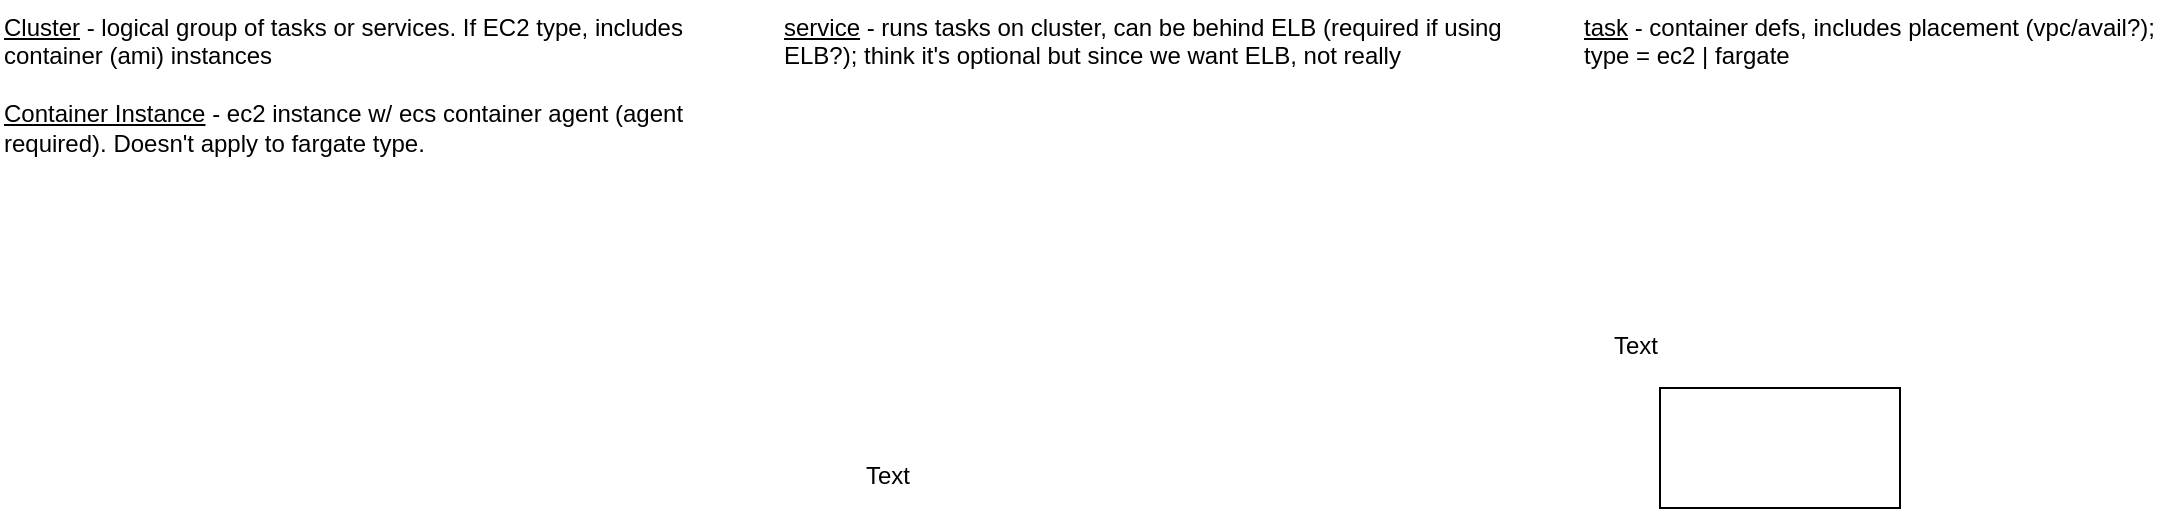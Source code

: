 <mxfile userAgent="Mozilla/5.0 (X11; Linux x86_64) AppleWebKit/537.36 (KHTML, like Gecko) draw.io/8.8.0 Chrome/61.0.316.100 Electron/2.0.2 Safari/537.36" version="9.3.2" editor="www.draw.io" type="device"><diagram id="ee11460b-7e16-0784-164b-7b673bc44919" name="Page-1"><mxGraphModel dx="1426" dy="856" grid="1" gridSize="10" guides="1" tooltips="1" connect="1" arrows="1" fold="1" page="1" pageScale="1" pageWidth="1100" pageHeight="850" background="#ffffff" math="0" shadow="0"><root><mxCell id="0"/><mxCell id="1" parent="0"/><mxCell id="2" value="" style="rounded=0;whiteSpace=wrap;html=1;" vertex="1" parent="1"><mxGeometry x="840" y="200" width="120" height="60" as="geometry"/></mxCell><mxCell id="3" value="Text" style="text;html=1;resizable=0;points=[];autosize=1;align=left;verticalAlign=top;spacingTop=-4;" vertex="1" parent="1"><mxGeometry x="815" y="169" width="40" height="20" as="geometry"/></mxCell><mxCell id="4" value="&lt;u&gt;Cluster&lt;/u&gt; - logical group of tasks or services. If EC2 type, includes container (ami) instances&lt;br&gt;&lt;br&gt;&lt;u&gt;Container Instance&lt;/u&gt; - ec2 instance w/ ecs container agent (agent required). Doesn't apply to fargate type.&lt;br&gt;" style="text;html=1;strokeColor=none;fillColor=none;align=left;verticalAlign=top;whiteSpace=wrap;rounded=0;labelPosition=center;verticalLabelPosition=middle;" vertex="1" parent="1"><mxGeometry x="10" y="6" width="370" height="120" as="geometry"/></mxCell><mxCell id="6" value="Text" style="text;html=1;resizable=0;points=[];autosize=1;align=left;verticalAlign=top;spacingTop=-4;" vertex="1" parent="1"><mxGeometry x="441" y="234" width="40" height="20" as="geometry"/></mxCell><mxCell id="7" value="&lt;u&gt;service&lt;/u&gt;&amp;nbsp;- runs tasks on cluster, can be behind ELB (required if using ELB?); think it's optional but since we want ELB, not really&lt;br&gt;" style="text;html=1;strokeColor=none;fillColor=none;align=left;verticalAlign=top;whiteSpace=wrap;rounded=0;labelPosition=center;verticalLabelPosition=middle;" vertex="1" parent="1"><mxGeometry x="400" y="6" width="370" height="120" as="geometry"/></mxCell><mxCell id="8" value="&lt;u&gt;task&lt;/u&gt;&amp;nbsp;- container defs, includes placement (vpc/avail?); type = ec2 | fargate&lt;br&gt;" style="text;html=1;strokeColor=none;fillColor=none;align=left;verticalAlign=top;whiteSpace=wrap;rounded=0;labelPosition=center;verticalLabelPosition=middle;" vertex="1" parent="1"><mxGeometry x="800" y="6" width="290" height="120" as="geometry"/></mxCell></root></mxGraphModel></diagram></mxfile>